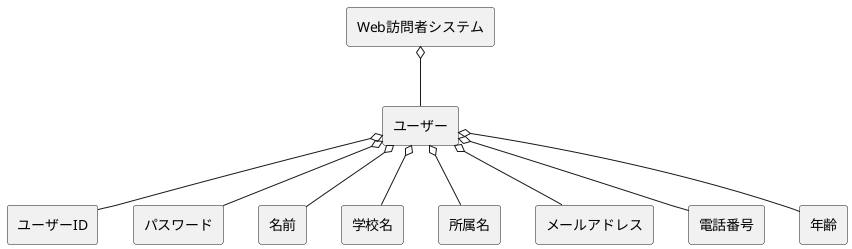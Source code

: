 @startuml Robodogドメインモデル図
skinparam componentStyle rectangle
' web訪問者システム

[Web訪問者システム] o-- [ユーザー]

[ユーザー] o-- [ユーザーID]
[ユーザー] o-- [パスワード]
[ユーザー] o-- [名前]
[ユーザー] o-- [学校名]
[ユーザー] o-- [所属名]
[ユーザー] o-- [メールアドレス]
[ユーザー] o-- [電話番号]
[ユーザー] o-- [年齢]
